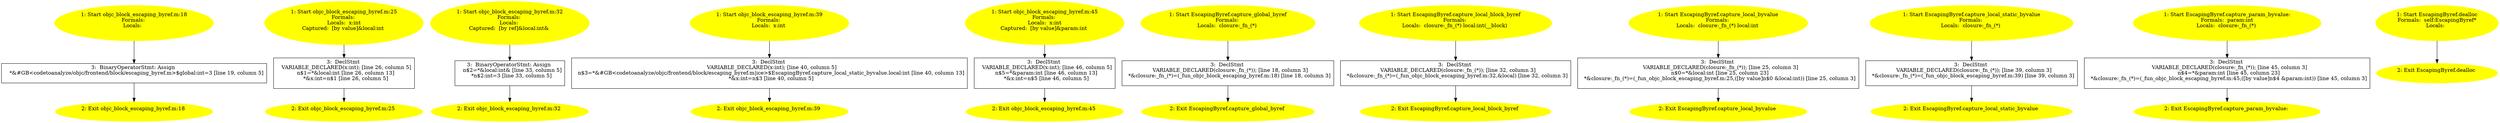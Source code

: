 /* @generated */
digraph cfg {
"objc_block_escaping_byref.m:18_3a.863d8d6538f2836d_1" [label="1: Start objc_block_escaping_byref.m:18\nFormals: \nLocals:  \n  " color=yellow style=filled]
	

	 "objc_block_escaping_byref.m:18_3a.863d8d6538f2836d_1" -> "objc_block_escaping_byref.m:18_3a.863d8d6538f2836d_3" ;
"objc_block_escaping_byref.m:18_3a.863d8d6538f2836d_2" [label="2: Exit objc_block_escaping_byref.m:18 \n  " color=yellow style=filled]
	

"objc_block_escaping_byref.m:18_3a.863d8d6538f2836d_3" [label="3:  BinaryOperatorStmt: Assign \n   *&#GB<codetoanalyze/objc/frontend/block/escaping_byref.m>$global:int=3 [line 19, column 5]\n " shape="box"]
	

	 "objc_block_escaping_byref.m:18_3a.863d8d6538f2836d_3" -> "objc_block_escaping_byref.m:18_3a.863d8d6538f2836d_2" ;
"objc_block_escaping_byref.m:25_e1.2f33d93d7b986126_1" [label="1: Start objc_block_escaping_byref.m:25\nFormals: \nLocals:  x:int\nCaptured:  [by value]&local:int \n  " color=yellow style=filled]
	

	 "objc_block_escaping_byref.m:25_e1.2f33d93d7b986126_1" -> "objc_block_escaping_byref.m:25_e1.2f33d93d7b986126_3" ;
"objc_block_escaping_byref.m:25_e1.2f33d93d7b986126_2" [label="2: Exit objc_block_escaping_byref.m:25 \n  " color=yellow style=filled]
	

"objc_block_escaping_byref.m:25_e1.2f33d93d7b986126_3" [label="3:  DeclStmt \n   VARIABLE_DECLARED(x:int); [line 26, column 5]\n  n$1=*&local:int [line 26, column 13]\n  *&x:int=n$1 [line 26, column 5]\n " shape="box"]
	

	 "objc_block_escaping_byref.m:25_e1.2f33d93d7b986126_3" -> "objc_block_escaping_byref.m:25_e1.2f33d93d7b986126_2" ;
"objc_block_escaping_byref.m:32_06.2c685e442257398a_1" [label="1: Start objc_block_escaping_byref.m:32\nFormals: \nLocals: \nCaptured:  [by ref]&local:int& \n  " color=yellow style=filled]
	

	 "objc_block_escaping_byref.m:32_06.2c685e442257398a_1" -> "objc_block_escaping_byref.m:32_06.2c685e442257398a_3" ;
"objc_block_escaping_byref.m:32_06.2c685e442257398a_2" [label="2: Exit objc_block_escaping_byref.m:32 \n  " color=yellow style=filled]
	

"objc_block_escaping_byref.m:32_06.2c685e442257398a_3" [label="3:  BinaryOperatorStmt: Assign \n   n$2=*&local:int& [line 33, column 5]\n  *n$2:int=3 [line 33, column 5]\n " shape="box"]
	

	 "objc_block_escaping_byref.m:32_06.2c685e442257398a_3" -> "objc_block_escaping_byref.m:32_06.2c685e442257398a_2" ;
"objc_block_escaping_byref.m:39_07.bad32737f74c8ab5_1" [label="1: Start objc_block_escaping_byref.m:39\nFormals: \nLocals:  x:int \n  " color=yellow style=filled]
	

	 "objc_block_escaping_byref.m:39_07.bad32737f74c8ab5_1" -> "objc_block_escaping_byref.m:39_07.bad32737f74c8ab5_3" ;
"objc_block_escaping_byref.m:39_07.bad32737f74c8ab5_2" [label="2: Exit objc_block_escaping_byref.m:39 \n  " color=yellow style=filled]
	

"objc_block_escaping_byref.m:39_07.bad32737f74c8ab5_3" [label="3:  DeclStmt \n   VARIABLE_DECLARED(x:int); [line 40, column 5]\n  n$3=*&#GB<codetoanalyze/objc/frontend/block/escaping_byref.m|ice>$EscapingByref.capture_local_static_byvalue.local:int [line 40, column 13]\n  *&x:int=n$3 [line 40, column 5]\n " shape="box"]
	

	 "objc_block_escaping_byref.m:39_07.bad32737f74c8ab5_3" -> "objc_block_escaping_byref.m:39_07.bad32737f74c8ab5_2" ;
"objc_block_escaping_byref.m:45_de.7ea7024e2e029d54_1" [label="1: Start objc_block_escaping_byref.m:45\nFormals: \nLocals:  x:int\nCaptured:  [by value]&param:int \n  " color=yellow style=filled]
	

	 "objc_block_escaping_byref.m:45_de.7ea7024e2e029d54_1" -> "objc_block_escaping_byref.m:45_de.7ea7024e2e029d54_3" ;
"objc_block_escaping_byref.m:45_de.7ea7024e2e029d54_2" [label="2: Exit objc_block_escaping_byref.m:45 \n  " color=yellow style=filled]
	

"objc_block_escaping_byref.m:45_de.7ea7024e2e029d54_3" [label="3:  DeclStmt \n   VARIABLE_DECLARED(x:int); [line 46, column 5]\n  n$5=*&param:int [line 46, column 13]\n  *&x:int=n$5 [line 46, column 5]\n " shape="box"]
	

	 "objc_block_escaping_byref.m:45_de.7ea7024e2e029d54_3" -> "objc_block_escaping_byref.m:45_de.7ea7024e2e029d54_2" ;
"capture_global_byref#EscapingByre.5627d2435a0b799f_1" [label="1: Start EscapingByref.capture_global_byref\nFormals: \nLocals:  closure:_fn_(*) \n  " color=yellow style=filled]
	

	 "capture_global_byref#EscapingByre.5627d2435a0b799f_1" -> "capture_global_byref#EscapingByre.5627d2435a0b799f_3" ;
"capture_global_byref#EscapingByre.5627d2435a0b799f_2" [label="2: Exit EscapingByref.capture_global_byref \n  " color=yellow style=filled]
	

"capture_global_byref#EscapingByre.5627d2435a0b799f_3" [label="3:  DeclStmt \n   VARIABLE_DECLARED(closure:_fn_(*)); [line 18, column 3]\n  *&closure:_fn_(*)=(_fun_objc_block_escaping_byref.m:18) [line 18, column 3]\n " shape="box"]
	

	 "capture_global_byref#EscapingByre.5627d2435a0b799f_3" -> "capture_global_byref#EscapingByre.5627d2435a0b799f_2" ;
"capture_local_block_byref#Escapin.b31698393681600a_1" [label="1: Start EscapingByref.capture_local_block_byref\nFormals: \nLocals:  closure:_fn_(*) local:int(__block) \n  " color=yellow style=filled]
	

	 "capture_local_block_byref#Escapin.b31698393681600a_1" -> "capture_local_block_byref#Escapin.b31698393681600a_3" ;
"capture_local_block_byref#Escapin.b31698393681600a_2" [label="2: Exit EscapingByref.capture_local_block_byref \n  " color=yellow style=filled]
	

"capture_local_block_byref#Escapin.b31698393681600a_3" [label="3:  DeclStmt \n   VARIABLE_DECLARED(closure:_fn_(*)); [line 32, column 3]\n  *&closure:_fn_(*)=(_fun_objc_block_escaping_byref.m:32,&local) [line 32, column 3]\n " shape="box"]
	

	 "capture_local_block_byref#Escapin.b31698393681600a_3" -> "capture_local_block_byref#Escapin.b31698393681600a_2" ;
"capture_local_byvalue#EscapingByr.8d045efe006beeea_1" [label="1: Start EscapingByref.capture_local_byvalue\nFormals: \nLocals:  closure:_fn_(*) local:int \n  " color=yellow style=filled]
	

	 "capture_local_byvalue#EscapingByr.8d045efe006beeea_1" -> "capture_local_byvalue#EscapingByr.8d045efe006beeea_3" ;
"capture_local_byvalue#EscapingByr.8d045efe006beeea_2" [label="2: Exit EscapingByref.capture_local_byvalue \n  " color=yellow style=filled]
	

"capture_local_byvalue#EscapingByr.8d045efe006beeea_3" [label="3:  DeclStmt \n   VARIABLE_DECLARED(closure:_fn_(*)); [line 25, column 3]\n  n$0=*&local:int [line 25, column 23]\n  *&closure:_fn_(*)=(_fun_objc_block_escaping_byref.m:25,([by value]n$0 &local:int)) [line 25, column 3]\n " shape="box"]
	

	 "capture_local_byvalue#EscapingByr.8d045efe006beeea_3" -> "capture_local_byvalue#EscapingByr.8d045efe006beeea_2" ;
"capture_local_static_byvalue#Esca.db3bfc0da6f6c37e_1" [label="1: Start EscapingByref.capture_local_static_byvalue\nFormals: \nLocals:  closure:_fn_(*) \n  " color=yellow style=filled]
	

	 "capture_local_static_byvalue#Esca.db3bfc0da6f6c37e_1" -> "capture_local_static_byvalue#Esca.db3bfc0da6f6c37e_3" ;
"capture_local_static_byvalue#Esca.db3bfc0da6f6c37e_2" [label="2: Exit EscapingByref.capture_local_static_byvalue \n  " color=yellow style=filled]
	

"capture_local_static_byvalue#Esca.db3bfc0da6f6c37e_3" [label="3:  DeclStmt \n   VARIABLE_DECLARED(closure:_fn_(*)); [line 39, column 3]\n  *&closure:_fn_(*)=(_fun_objc_block_escaping_byref.m:39) [line 39, column 3]\n " shape="box"]
	

	 "capture_local_static_byvalue#Esca.db3bfc0da6f6c37e_3" -> "capture_local_static_byvalue#Esca.db3bfc0da6f6c37e_2" ;
"capture_param_byvalue:#EscapingBy.edd8806d01c527d0_1" [label="1: Start EscapingByref.capture_param_byvalue:\nFormals:  param:int\nLocals:  closure:_fn_(*) \n  " color=yellow style=filled]
	

	 "capture_param_byvalue:#EscapingBy.edd8806d01c527d0_1" -> "capture_param_byvalue:#EscapingBy.edd8806d01c527d0_3" ;
"capture_param_byvalue:#EscapingBy.edd8806d01c527d0_2" [label="2: Exit EscapingByref.capture_param_byvalue: \n  " color=yellow style=filled]
	

"capture_param_byvalue:#EscapingBy.edd8806d01c527d0_3" [label="3:  DeclStmt \n   VARIABLE_DECLARED(closure:_fn_(*)); [line 45, column 3]\n  n$4=*&param:int [line 45, column 23]\n  *&closure:_fn_(*)=(_fun_objc_block_escaping_byref.m:45,([by value]n$4 &param:int)) [line 45, column 3]\n " shape="box"]
	

	 "capture_param_byvalue:#EscapingBy.edd8806d01c527d0_3" -> "capture_param_byvalue:#EscapingBy.edd8806d01c527d0_2" ;
"dealloc#EscapingByref#[instance].44524944baf37cea_1" [label="1: Start EscapingByref.dealloc\nFormals:  self:EscapingByref*\nLocals:  \n  " color=yellow style=filled]
	

	 "dealloc#EscapingByref#[instance].44524944baf37cea_1" -> "dealloc#EscapingByref#[instance].44524944baf37cea_2" ;
"dealloc#EscapingByref#[instance].44524944baf37cea_2" [label="2: Exit EscapingByref.dealloc \n  " color=yellow style=filled]
	

}
